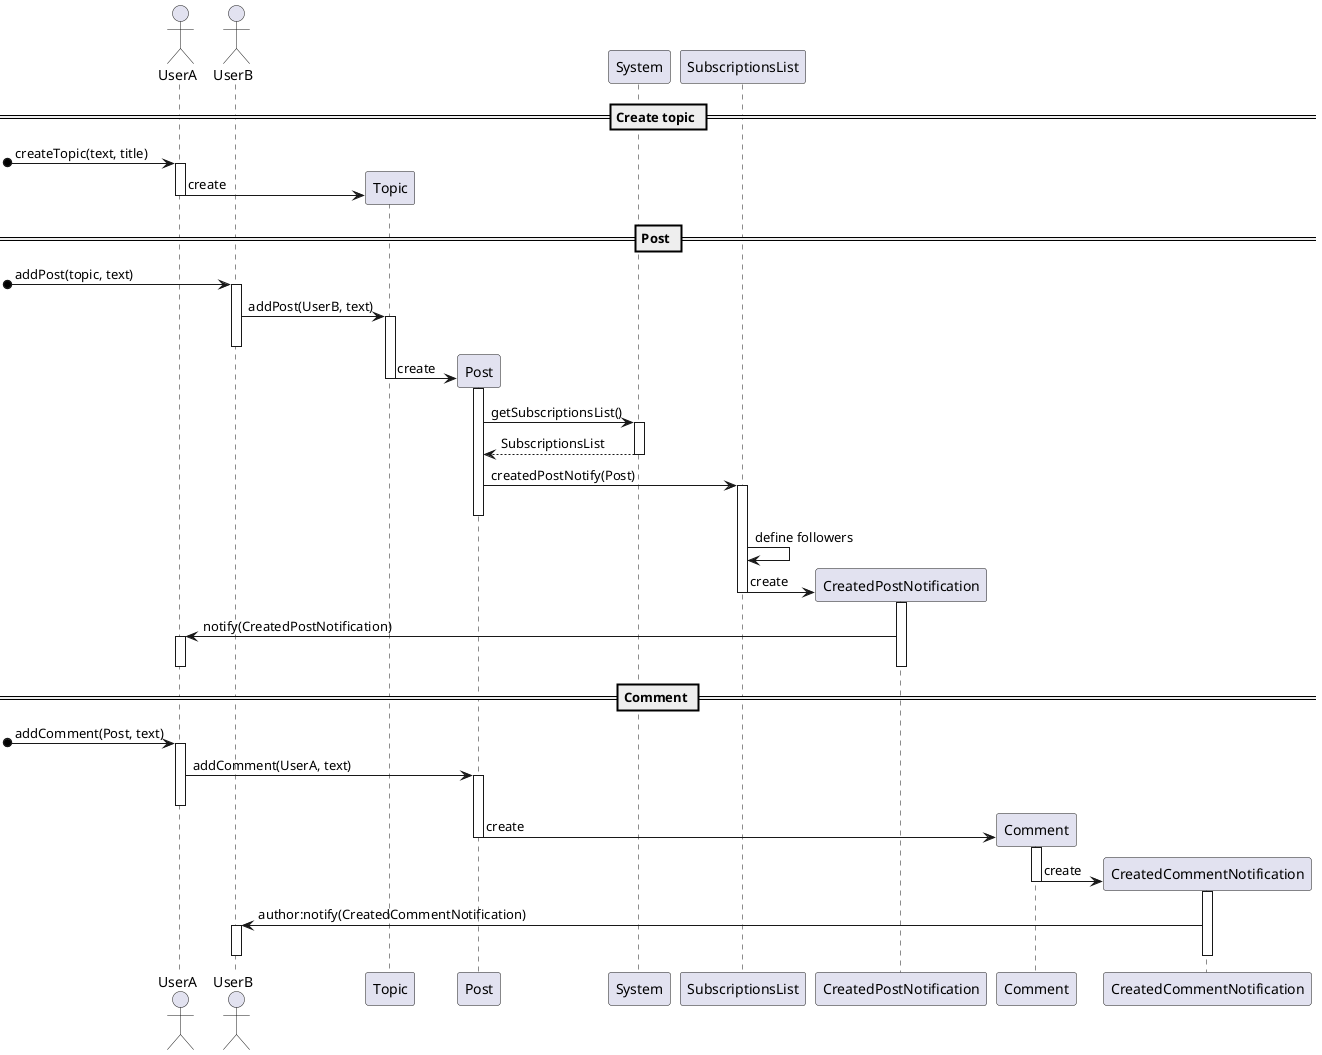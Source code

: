 @startuml
actor UserA
actor UserB

== Create topic ==
[o-> UserA++: createTopic(text, title)
    UserA -> Topic**: create
    UserA--

== Post ==
[o-> UserB++: addPost(topic, text)
    UserB -> Topic++: addPost(UserB, text)
    UserB--
        Topic -> Post**: create
        Topic--
            Post++
            Post -> System++:getSubscriptionsList()
            Post <-- System--: SubscriptionsList
            Post -> SubscriptionsList++: createdPostNotify(Post)
            Post--
                SubscriptionsList -> SubscriptionsList: define followers
                SubscriptionsList -> CreatedPostNotification**: create
                SubscriptionsList--
                    CreatedPostNotification++
                    CreatedPostNotification -> UserA++: notify(CreatedPostNotification)
                    CreatedPostNotification--
                    UserA--
        Topic--

== Comment ==

[o-> UserA++: addComment(Post, text)
    UserA -> Post++: addComment(UserA, text)
    UserA--
        Post -> Comment**: create
        Post--
            Comment++
            Comment -> CreatedCommentNotification**: create
            Comment--
                CreatedCommentNotification++
                CreatedCommentNotification -> UserB++: author:notify(CreatedCommentNotification)
                CreatedCommentNotification--
                UserB--
        Post--
@enduml
